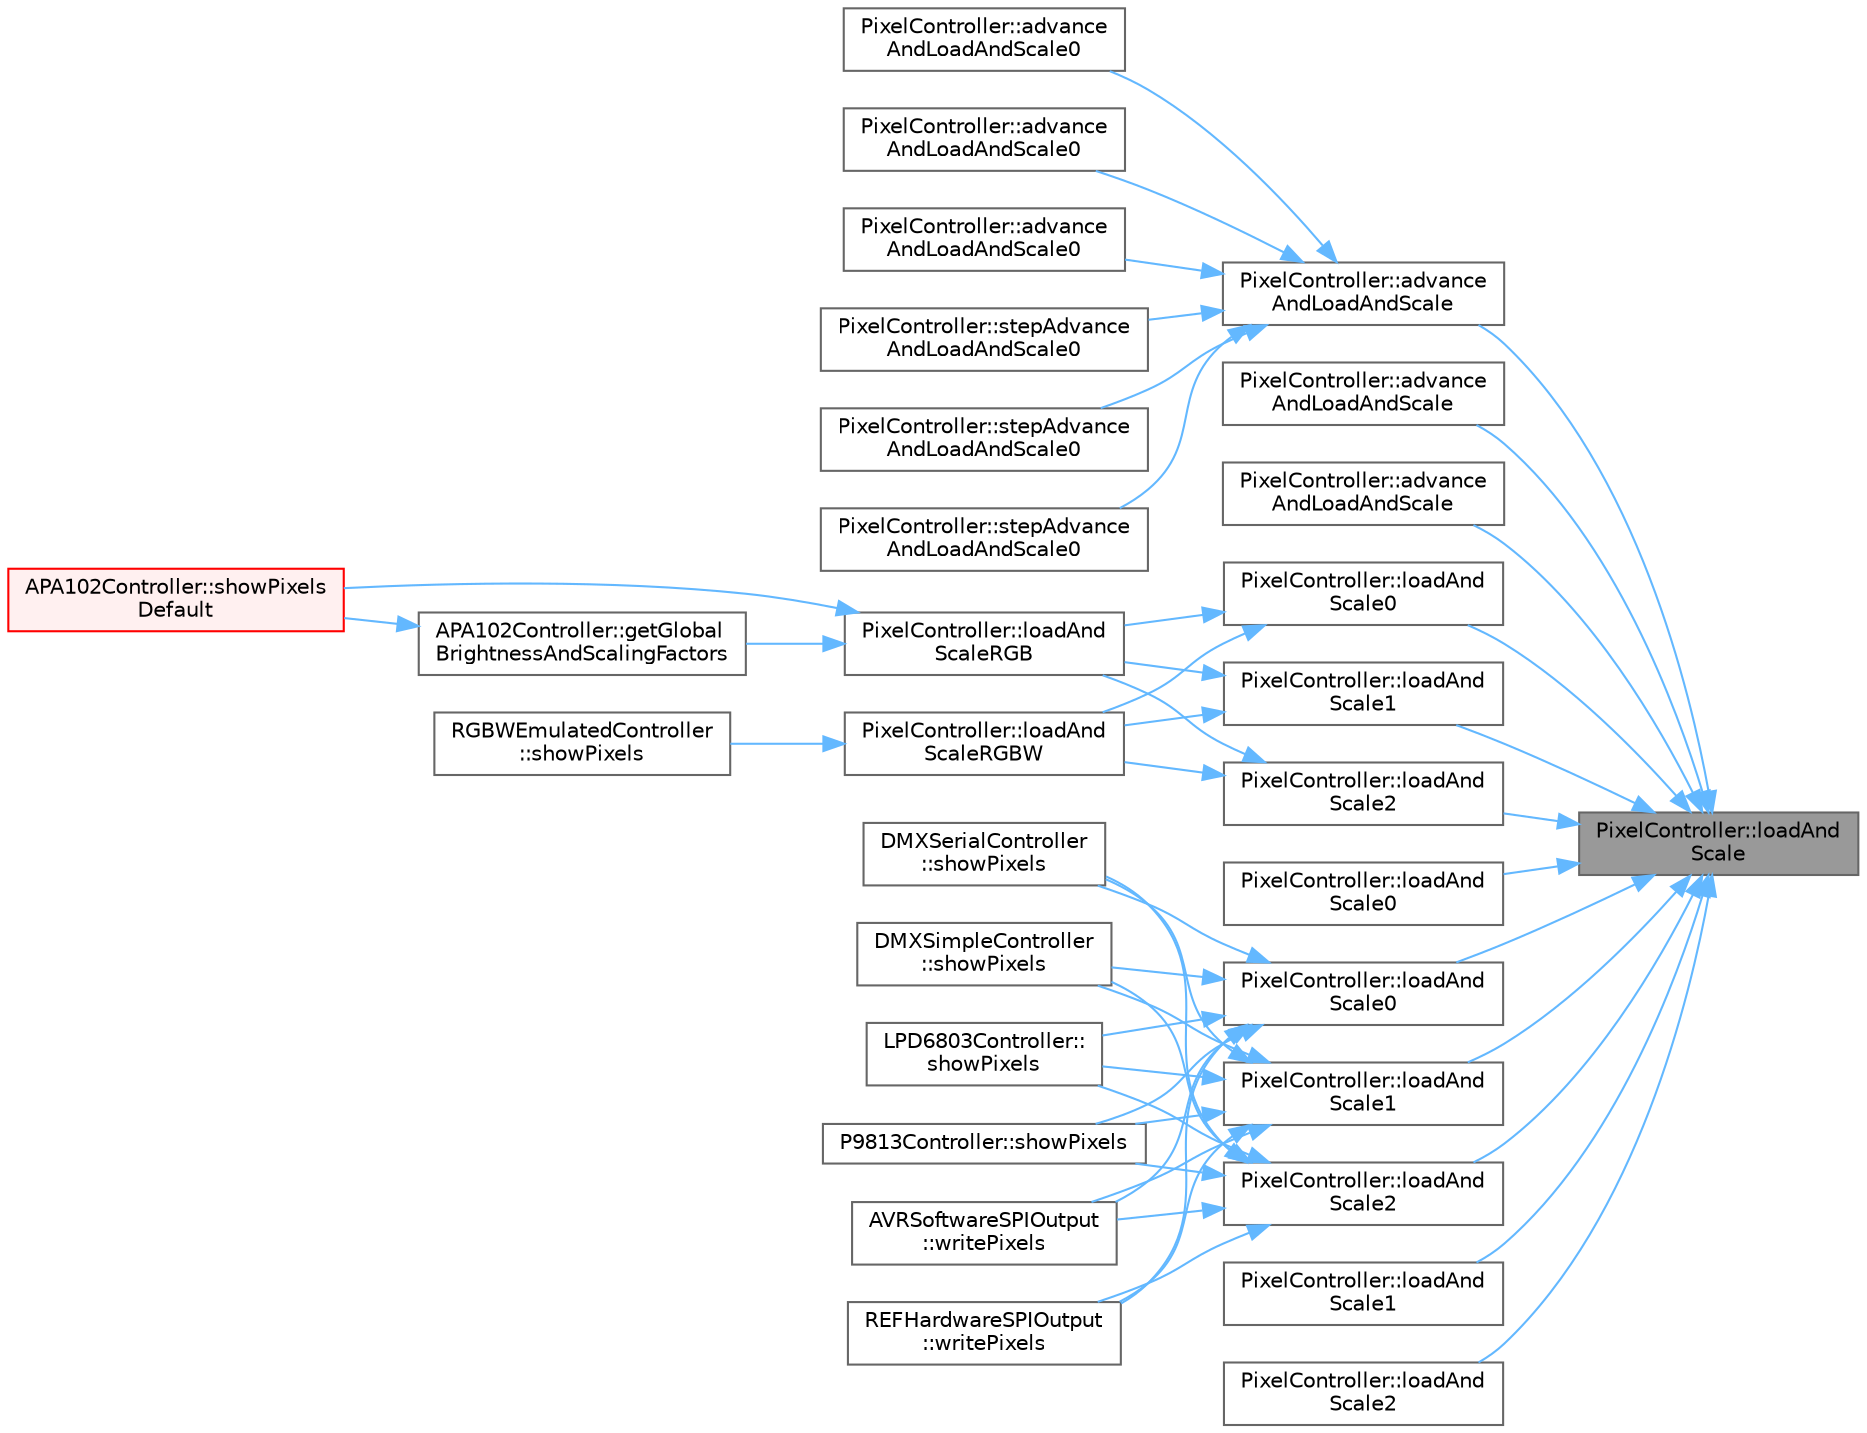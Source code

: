 digraph "PixelController::loadAndScale"
{
 // LATEX_PDF_SIZE
  bgcolor="transparent";
  edge [fontname=Helvetica,fontsize=10,labelfontname=Helvetica,labelfontsize=10];
  node [fontname=Helvetica,fontsize=10,shape=box,height=0.2,width=0.4];
  rankdir="RL";
  Node1 [id="Node000001",label="PixelController::loadAnd\lScale",height=0.2,width=0.4,color="gray40", fillcolor="grey60", style="filled", fontcolor="black",tooltip="Loads, dithers, and scales a single byte for a given output slot, using class dither and scale values..."];
  Node1 -> Node2 [id="edge1_Node000001_Node000002",dir="back",color="steelblue1",style="solid",tooltip=" "];
  Node2 [id="Node000002",label="PixelController::advance\lAndLoadAndScale",height=0.2,width=0.4,color="grey40", fillcolor="white", style="filled",URL="$d0/dee/struct_pixel_controller.html#a6c5dff0bd5be54ed5cdc8edb05d3ee2d",tooltip="A version of loadAndScale() that advances the output data pointer."];
  Node2 -> Node3 [id="edge2_Node000002_Node000003",dir="back",color="steelblue1",style="solid",tooltip=" "];
  Node3 [id="Node000003",label="PixelController::advance\lAndLoadAndScale0",height=0.2,width=0.4,color="grey40", fillcolor="white", style="filled",URL="$d0/dee/struct_pixel_controller.html#aa6a77bc5cd442a95a4f36b3c39d09f6e",tooltip="non-template alias of advanceAndLoadAndScale<0>()"];
  Node2 -> Node4 [id="edge3_Node000002_Node000004",dir="back",color="steelblue1",style="solid",tooltip=" "];
  Node4 [id="Node000004",label="PixelController::advance\lAndLoadAndScale0",height=0.2,width=0.4,color="grey40", fillcolor="white", style="filled",URL="$d0/dee/struct_pixel_controller.html#a9b3aad7f0649ea0d87e2ac243a6ede89",tooltip="non-template alias of advanceAndLoadAndScale<0>()"];
  Node2 -> Node5 [id="edge4_Node000002_Node000005",dir="back",color="steelblue1",style="solid",tooltip=" "];
  Node5 [id="Node000005",label="PixelController::advance\lAndLoadAndScale0",height=0.2,width=0.4,color="grey40", fillcolor="white", style="filled",URL="$d0/dee/struct_pixel_controller.html#a5ed1cdb992788946f8aa585e014491fa",tooltip="non-template alias of advanceAndLoadAndScale<0>()"];
  Node2 -> Node6 [id="edge5_Node000002_Node000006",dir="back",color="steelblue1",style="solid",tooltip=" "];
  Node6 [id="Node000006",label="PixelController::stepAdvance\lAndLoadAndScale0",height=0.2,width=0.4,color="grey40", fillcolor="white", style="filled",URL="$d0/dee/struct_pixel_controller.html#a0b169100513e0e2fe996401a8f653688",tooltip="stepDithering() and advanceAndLoadAndScale0()"];
  Node2 -> Node7 [id="edge6_Node000002_Node000007",dir="back",color="steelblue1",style="solid",tooltip=" "];
  Node7 [id="Node000007",label="PixelController::stepAdvance\lAndLoadAndScale0",height=0.2,width=0.4,color="grey40", fillcolor="white", style="filled",URL="$d0/dee/struct_pixel_controller.html#a1fd9d16856c759d9fe45025464eae1de",tooltip="stepDithering() and advanceAndLoadAndScale0()"];
  Node2 -> Node8 [id="edge7_Node000002_Node000008",dir="back",color="steelblue1",style="solid",tooltip=" "];
  Node8 [id="Node000008",label="PixelController::stepAdvance\lAndLoadAndScale0",height=0.2,width=0.4,color="grey40", fillcolor="white", style="filled",URL="$d0/dee/struct_pixel_controller.html#acb4a76e70b987649e50290f68648e9d6",tooltip="stepDithering() and advanceAndLoadAndScale0()"];
  Node1 -> Node9 [id="edge8_Node000001_Node000009",dir="back",color="steelblue1",style="solid",tooltip=" "];
  Node9 [id="Node000009",label="PixelController::advance\lAndLoadAndScale",height=0.2,width=0.4,color="grey40", fillcolor="white", style="filled",URL="$d0/dee/struct_pixel_controller.html#aebc10b48403a00eb03bdb9e07e09f183",tooltip="A version of loadAndScale() that advances the output data pointer."];
  Node1 -> Node10 [id="edge9_Node000001_Node000010",dir="back",color="steelblue1",style="solid",tooltip=" "];
  Node10 [id="Node000010",label="PixelController::advance\lAndLoadAndScale",height=0.2,width=0.4,color="grey40", fillcolor="white", style="filled",URL="$d0/dee/struct_pixel_controller.html#a7b2c3f0de852388e61d6b788d24f1ede",tooltip="A version of loadAndScale() that advances the output data pointer without dithering."];
  Node1 -> Node11 [id="edge10_Node000001_Node000011",dir="back",color="steelblue1",style="solid",tooltip=" "];
  Node11 [id="Node000011",label="PixelController::loadAnd\lScale0",height=0.2,width=0.4,color="grey40", fillcolor="white", style="filled",URL="$d0/dee/struct_pixel_controller.html#a4afe8b8ec93c89308fe185b1eb164ff6",tooltip="non-template alias of loadAndScale<0>()"];
  Node11 -> Node12 [id="edge11_Node000011_Node000012",dir="back",color="steelblue1",style="solid",tooltip=" "];
  Node12 [id="Node000012",label="PixelController::loadAnd\lScaleRGB",height=0.2,width=0.4,color="grey40", fillcolor="white", style="filled",URL="$d0/dee/struct_pixel_controller.html#a3c10f0dd3838aa2b18d28a20393c9333",tooltip=" "];
  Node12 -> Node13 [id="edge12_Node000012_Node000013",dir="back",color="steelblue1",style="solid",tooltip=" "];
  Node13 [id="Node000013",label="APA102Controller::getGlobal\lBrightnessAndScalingFactors",height=0.2,width=0.4,color="grey40", fillcolor="white", style="filled",URL="$df/d0d/group___clocked_chipsets.html#a299c89c516c1c32935e75f492137d872",tooltip=" "];
  Node13 -> Node14 [id="edge13_Node000013_Node000014",dir="back",color="steelblue1",style="solid",tooltip=" "];
  Node14 [id="Node000014",label="APA102Controller::showPixels\lDefault",height=0.2,width=0.4,color="red", fillcolor="#FFF0F0", style="filled",URL="$df/d0d/group___clocked_chipsets.html#a632117bec47c6b4ba7e3ed1703478a42",tooltip=" "];
  Node12 -> Node14 [id="edge14_Node000012_Node000014",dir="back",color="steelblue1",style="solid",tooltip=" "];
  Node11 -> Node16 [id="edge15_Node000011_Node000016",dir="back",color="steelblue1",style="solid",tooltip=" "];
  Node16 [id="Node000016",label="PixelController::loadAnd\lScaleRGBW",height=0.2,width=0.4,color="grey40", fillcolor="white", style="filled",URL="$d0/dee/struct_pixel_controller.html#aa75c347910343e54b608faf4f4a002bd",tooltip=" "];
  Node16 -> Node17 [id="edge16_Node000016_Node000017",dir="back",color="steelblue1",style="solid",tooltip=" "];
  Node17 [id="Node000017",label="RGBWEmulatedController\l::showPixels",height=0.2,width=0.4,color="grey40", fillcolor="white", style="filled",URL="$d4/d28/group___chipsets.html#aba9a2f023f2950dbcdf3c2482f765350",tooltip="Send the LED data to the strip."];
  Node1 -> Node18 [id="edge17_Node000001_Node000018",dir="back",color="steelblue1",style="solid",tooltip=" "];
  Node18 [id="Node000018",label="PixelController::loadAnd\lScale0",height=0.2,width=0.4,color="grey40", fillcolor="white", style="filled",URL="$d0/dee/struct_pixel_controller.html#a007d808b1aa8a8ea456ace5b9a8d7d69",tooltip="non-template alias of loadAndScale<0>()"];
  Node1 -> Node19 [id="edge18_Node000001_Node000019",dir="back",color="steelblue1",style="solid",tooltip=" "];
  Node19 [id="Node000019",label="PixelController::loadAnd\lScale0",height=0.2,width=0.4,color="grey40", fillcolor="white", style="filled",URL="$d0/dee/struct_pixel_controller.html#a4984f158bbc3b6c79ca16dd847fe67e1",tooltip="non-template alias of loadAndScale<0>()"];
  Node19 -> Node20 [id="edge19_Node000019_Node000020",dir="back",color="steelblue1",style="solid",tooltip=" "];
  Node20 [id="Node000020",label="DMXSerialController\l::showPixels",height=0.2,width=0.4,color="grey40", fillcolor="white", style="filled",URL="$d7/d6f/group___clockless_chipsets.html#a861d9beed51cce6441b50398f1eabebf",tooltip="Send the LED data to the strip."];
  Node19 -> Node21 [id="edge20_Node000019_Node000021",dir="back",color="steelblue1",style="solid",tooltip=" "];
  Node21 [id="Node000021",label="DMXSimpleController\l::showPixels",height=0.2,width=0.4,color="grey40", fillcolor="white", style="filled",URL="$d7/d6f/group___clockless_chipsets.html#a6744d598f10ba5d97a57df08c46bafab",tooltip="Send the LED data to the strip."];
  Node19 -> Node22 [id="edge21_Node000019_Node000022",dir="back",color="steelblue1",style="solid",tooltip=" "];
  Node22 [id="Node000022",label="LPD6803Controller::\lshowPixels",height=0.2,width=0.4,color="grey40", fillcolor="white", style="filled",URL="$df/d0d/group___clocked_chipsets.html#a35f42384ada050146e6813f0fc766356",tooltip="Send the LED data to the strip."];
  Node19 -> Node23 [id="edge22_Node000019_Node000023",dir="back",color="steelblue1",style="solid",tooltip=" "];
  Node23 [id="Node000023",label="P9813Controller::showPixels",height=0.2,width=0.4,color="grey40", fillcolor="white", style="filled",URL="$df/d0d/group___clocked_chipsets.html#ab7381f0a1850d006f3449d27838b19c5",tooltip="Send the LED data to the strip."];
  Node19 -> Node24 [id="edge23_Node000019_Node000024",dir="back",color="steelblue1",style="solid",tooltip=" "];
  Node24 [id="Node000024",label="AVRSoftwareSPIOutput\l::writePixels",height=0.2,width=0.4,color="grey40", fillcolor="white", style="filled",URL="$dc/d57/class_a_v_r_software_s_p_i_output.html#a20772a8fdfa75015731375c36ccb3515",tooltip="Write LED pixel data to the SPI interface."];
  Node19 -> Node25 [id="edge24_Node000019_Node000025",dir="back",color="steelblue1",style="solid",tooltip=" "];
  Node25 [id="Node000025",label="REFHardwareSPIOutput\l::writePixels",height=0.2,width=0.4,color="grey40", fillcolor="white", style="filled",URL="$d6/dd4/class_r_e_f_hardware_s_p_i_output.html#a17c12dc926c86fc42b2f857149c699a1",tooltip="write a block of uint8_ts out in groups of three."];
  Node1 -> Node26 [id="edge25_Node000001_Node000026",dir="back",color="steelblue1",style="solid",tooltip=" "];
  Node26 [id="Node000026",label="PixelController::loadAnd\lScale1",height=0.2,width=0.4,color="grey40", fillcolor="white", style="filled",URL="$d0/dee/struct_pixel_controller.html#ae570967d1b674970cf472feb379f248f",tooltip="non-template alias of loadAndScale<1>()"];
  Node26 -> Node12 [id="edge26_Node000026_Node000012",dir="back",color="steelblue1",style="solid",tooltip=" "];
  Node26 -> Node16 [id="edge27_Node000026_Node000016",dir="back",color="steelblue1",style="solid",tooltip=" "];
  Node1 -> Node27 [id="edge28_Node000001_Node000027",dir="back",color="steelblue1",style="solid",tooltip=" "];
  Node27 [id="Node000027",label="PixelController::loadAnd\lScale1",height=0.2,width=0.4,color="grey40", fillcolor="white", style="filled",URL="$d0/dee/struct_pixel_controller.html#a2cd4db2b559aa2f61b61bccfbe8a978b",tooltip="non-template alias of loadAndScale<1>()"];
  Node1 -> Node28 [id="edge29_Node000001_Node000028",dir="back",color="steelblue1",style="solid",tooltip=" "];
  Node28 [id="Node000028",label="PixelController::loadAnd\lScale1",height=0.2,width=0.4,color="grey40", fillcolor="white", style="filled",URL="$d0/dee/struct_pixel_controller.html#a11f9b50f738c6d57d08d6776b3d8eb43",tooltip="non-template alias of loadAndScale<1>()"];
  Node28 -> Node20 [id="edge30_Node000028_Node000020",dir="back",color="steelblue1",style="solid",tooltip=" "];
  Node28 -> Node21 [id="edge31_Node000028_Node000021",dir="back",color="steelblue1",style="solid",tooltip=" "];
  Node28 -> Node22 [id="edge32_Node000028_Node000022",dir="back",color="steelblue1",style="solid",tooltip=" "];
  Node28 -> Node23 [id="edge33_Node000028_Node000023",dir="back",color="steelblue1",style="solid",tooltip=" "];
  Node28 -> Node24 [id="edge34_Node000028_Node000024",dir="back",color="steelblue1",style="solid",tooltip=" "];
  Node28 -> Node25 [id="edge35_Node000028_Node000025",dir="back",color="steelblue1",style="solid",tooltip=" "];
  Node1 -> Node29 [id="edge36_Node000001_Node000029",dir="back",color="steelblue1",style="solid",tooltip=" "];
  Node29 [id="Node000029",label="PixelController::loadAnd\lScale2",height=0.2,width=0.4,color="grey40", fillcolor="white", style="filled",URL="$d0/dee/struct_pixel_controller.html#af5a5f12205a4187aa4df499b8224ed35",tooltip="non-template alias of loadAndScale<2>()"];
  Node29 -> Node12 [id="edge37_Node000029_Node000012",dir="back",color="steelblue1",style="solid",tooltip=" "];
  Node29 -> Node16 [id="edge38_Node000029_Node000016",dir="back",color="steelblue1",style="solid",tooltip=" "];
  Node1 -> Node30 [id="edge39_Node000001_Node000030",dir="back",color="steelblue1",style="solid",tooltip=" "];
  Node30 [id="Node000030",label="PixelController::loadAnd\lScale2",height=0.2,width=0.4,color="grey40", fillcolor="white", style="filled",URL="$d0/dee/struct_pixel_controller.html#a4688b73eef22022b80df81e4f6c22b49",tooltip="non-template alias of loadAndScale<2>()"];
  Node1 -> Node31 [id="edge40_Node000001_Node000031",dir="back",color="steelblue1",style="solid",tooltip=" "];
  Node31 [id="Node000031",label="PixelController::loadAnd\lScale2",height=0.2,width=0.4,color="grey40", fillcolor="white", style="filled",URL="$d0/dee/struct_pixel_controller.html#a33c22b408cbc9eb8b9d98993fe985264",tooltip="non-template alias of loadAndScale<2>()"];
  Node31 -> Node20 [id="edge41_Node000031_Node000020",dir="back",color="steelblue1",style="solid",tooltip=" "];
  Node31 -> Node21 [id="edge42_Node000031_Node000021",dir="back",color="steelblue1",style="solid",tooltip=" "];
  Node31 -> Node22 [id="edge43_Node000031_Node000022",dir="back",color="steelblue1",style="solid",tooltip=" "];
  Node31 -> Node23 [id="edge44_Node000031_Node000023",dir="back",color="steelblue1",style="solid",tooltip=" "];
  Node31 -> Node24 [id="edge45_Node000031_Node000024",dir="back",color="steelblue1",style="solid",tooltip=" "];
  Node31 -> Node25 [id="edge46_Node000031_Node000025",dir="back",color="steelblue1",style="solid",tooltip=" "];
}
